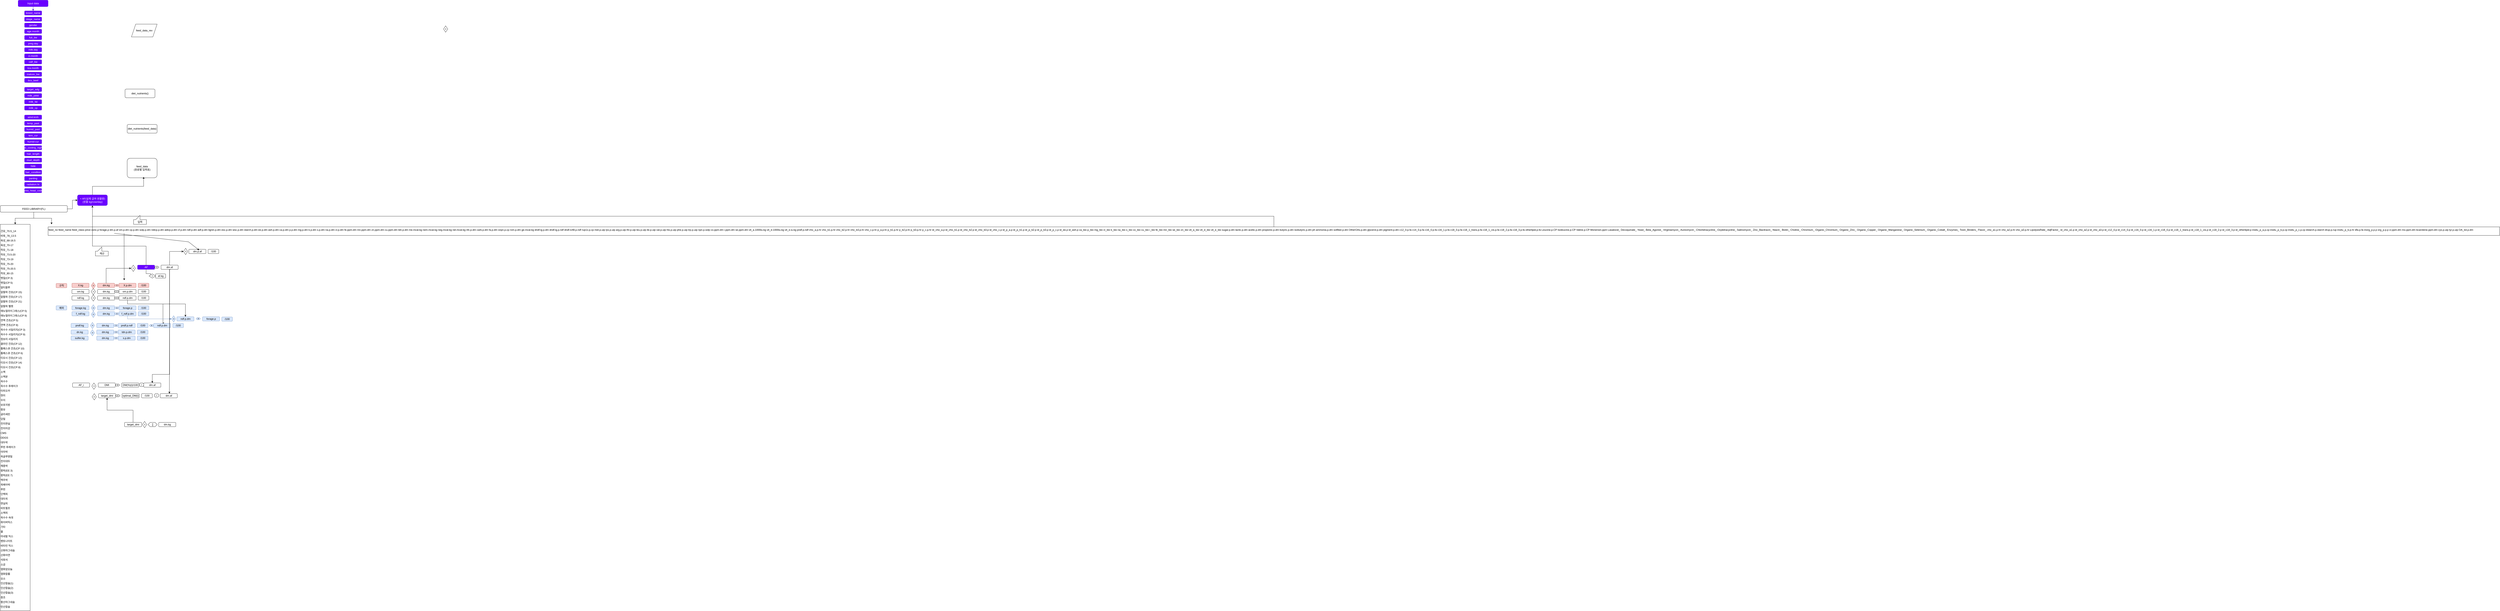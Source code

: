 <mxfile version="28.1.1">
  <diagram name="페이지-1" id="SmW_AwVAWU78kg_NEIRn">
    <mxGraphModel dx="3907" dy="1920" grid="1" gridSize="10" guides="1" tooltips="1" connect="1" arrows="1" fold="1" page="1" pageScale="1" pageWidth="827" pageHeight="1169" math="0" shadow="0">
      <root>
        <mxCell id="0" />
        <mxCell id="1" parent="0" />
        <mxCell id="NkLkqoC_KYj46b-fXLGR-1" value="af.kg" style="rounded=1;whiteSpace=wrap;html=1;" parent="1" vertex="1">
          <mxGeometry x="-1237.5" y="1120" width="47.5" height="20" as="geometry" />
        </mxCell>
        <mxCell id="2PLSoOHjRMfkNwMJFCkK-52" style="edgeStyle=orthogonalEdgeStyle;rounded=0;orthogonalLoop=1;jettySize=auto;html=1;exitX=0.5;exitY=0;exitDx=0;exitDy=0;entryX=0.5;entryY=1;entryDx=0;entryDy=0;" edge="1" parent="1" source="NkLkqoC_KYj46b-fXLGR-2" target="5HfsjVYCLDOKEPZBOpGv-141">
          <mxGeometry relative="1" as="geometry">
            <Array as="points">
              <mxPoint x="-1281" y="990" />
              <mxPoint x="-1532" y="990" />
            </Array>
          </mxGeometry>
        </mxCell>
        <mxCell id="2PLSoOHjRMfkNwMJFCkK-64" style="edgeStyle=orthogonalEdgeStyle;rounded=0;orthogonalLoop=1;jettySize=auto;html=1;exitX=0.5;exitY=1;exitDx=0;exitDy=0;entryX=1;entryY=1;entryDx=0;entryDy=0;" edge="1" parent="1" source="NkLkqoC_KYj46b-fXLGR-2" target="5HfsjVYCLDOKEPZBOpGv-115">
          <mxGeometry relative="1" as="geometry" />
        </mxCell>
        <mxCell id="NkLkqoC_KYj46b-fXLGR-2" value="AF" style="rounded=1;whiteSpace=wrap;html=1;fillColor=#6a00ff;fontColor=#ffffff;strokeColor=#3700CC;" parent="1" vertex="1">
          <mxGeometry x="-1321.5" y="1079" width="80" height="20" as="geometry" />
        </mxCell>
        <mxCell id="NkLkqoC_KYj46b-fXLGR-5" value="dm.p.af" style="rounded=1;whiteSpace=wrap;html=1;" parent="1" vertex="1">
          <mxGeometry x="-1081.5" y="1005" width="80" height="20" as="geometry" />
        </mxCell>
        <mxCell id="NkLkqoC_KYj46b-fXLGR-7" value="=" style="rhombus;whiteSpace=wrap;html=1;" parent="1" vertex="1">
          <mxGeometry x="-1351.5" y="1079" width="20" height="30" as="geometry" />
        </mxCell>
        <mxCell id="NkLkqoC_KYj46b-fXLGR-10" value="×" style="whiteSpace=wrap;html=1;shape=mxgraph.basic.octagon2;align=center;verticalAlign=middle;dx=15;" parent="1" vertex="1">
          <mxGeometry x="-1241.5" y="1084" width="20" height="10" as="geometry" />
        </mxCell>
        <mxCell id="NkLkqoC_KYj46b-fXLGR-11" value="/100" style="rounded=1;whiteSpace=wrap;html=1;" parent="1" vertex="1">
          <mxGeometry x="-991.5" y="1005" width="50" height="20" as="geometry" />
        </mxCell>
        <mxCell id="NkLkqoC_KYj46b-fXLGR-12" value="dm.kg" style="rounded=1;whiteSpace=wrap;html=1;fillColor=#dae8fc;strokeColor=#6c8ebf;" parent="1" vertex="1">
          <mxGeometry x="-1508.5" y="1269.5" width="80" height="20" as="geometry" />
        </mxCell>
        <mxCell id="NkLkqoC_KYj46b-fXLGR-13" value="forage.p" style="rounded=1;whiteSpace=wrap;html=1;fillColor=#dae8fc;strokeColor=#6c8ebf;" parent="1" vertex="1">
          <mxGeometry x="-1408.5" y="1269.5" width="80" height="20" as="geometry" />
        </mxCell>
        <mxCell id="NkLkqoC_KYj46b-fXLGR-14" value="×" style="whiteSpace=wrap;html=1;shape=mxgraph.basic.octagon2;align=center;verticalAlign=middle;dx=15;fillColor=#dae8fc;strokeColor=#6c8ebf;" parent="1" vertex="1">
          <mxGeometry x="-1428.5" y="1274.5" width="20" height="10" as="geometry" />
        </mxCell>
        <mxCell id="NkLkqoC_KYj46b-fXLGR-15" value="/100" style="rounded=1;whiteSpace=wrap;html=1;fillColor=#dae8fc;strokeColor=#6c8ebf;" parent="1" vertex="1">
          <mxGeometry x="-1318.5" y="1269.5" width="50" height="20" as="geometry" />
        </mxCell>
        <mxCell id="NkLkqoC_KYj46b-fXLGR-16" value="forage.kg" style="rounded=1;whiteSpace=wrap;html=1;fillColor=#dae8fc;strokeColor=#6c8ebf;" parent="1" vertex="1">
          <mxGeometry x="-1628.5" y="1269.5" width="80" height="20" as="geometry" />
        </mxCell>
        <mxCell id="NkLkqoC_KYj46b-fXLGR-17" value="=" style="rhombus;whiteSpace=wrap;html=1;fillColor=#dae8fc;strokeColor=#6c8ebf;" parent="1" vertex="1">
          <mxGeometry x="-1538.5" y="1264.5" width="20" height="30" as="geometry" />
        </mxCell>
        <mxCell id="NkLkqoC_KYj46b-fXLGR-18" value="dm.kg" style="rounded=1;whiteSpace=wrap;html=1;" parent="1" vertex="1">
          <mxGeometry x="-1508.5" y="1193" width="80" height="20" as="geometry" />
        </mxCell>
        <mxCell id="NkLkqoC_KYj46b-fXLGR-19" value="om.p.dm" style="rounded=1;whiteSpace=wrap;html=1;" parent="1" vertex="1">
          <mxGeometry x="-1408.5" y="1193" width="80" height="20" as="geometry" />
        </mxCell>
        <mxCell id="NkLkqoC_KYj46b-fXLGR-20" value="×" style="whiteSpace=wrap;html=1;shape=mxgraph.basic.octagon2;align=center;verticalAlign=middle;dx=15;" parent="1" vertex="1">
          <mxGeometry x="-1428.5" y="1198" width="20" height="10" as="geometry" />
        </mxCell>
        <mxCell id="NkLkqoC_KYj46b-fXLGR-21" value="/100" style="rounded=1;whiteSpace=wrap;html=1;" parent="1" vertex="1">
          <mxGeometry x="-1318.5" y="1193" width="50" height="20" as="geometry" />
        </mxCell>
        <mxCell id="NkLkqoC_KYj46b-fXLGR-22" value="om.kg" style="rounded=1;whiteSpace=wrap;html=1;" parent="1" vertex="1">
          <mxGeometry x="-1628.5" y="1193" width="80" height="20" as="geometry" />
        </mxCell>
        <mxCell id="NkLkqoC_KYj46b-fXLGR-23" value="=" style="rhombus;whiteSpace=wrap;html=1;" parent="1" vertex="1">
          <mxGeometry x="-1538.5" y="1188" width="20" height="30" as="geometry" />
        </mxCell>
        <mxCell id="NkLkqoC_KYj46b-fXLGR-30" value="dm.kg" style="rounded=1;whiteSpace=wrap;html=1;" parent="1" vertex="1">
          <mxGeometry x="-1508.5" y="1223" width="80" height="20" as="geometry" />
        </mxCell>
        <mxCell id="2PLSoOHjRMfkNwMJFCkK-38" style="edgeStyle=orthogonalEdgeStyle;rounded=0;orthogonalLoop=1;jettySize=auto;html=1;exitX=0.5;exitY=1;exitDx=0;exitDy=0;entryX=0.5;entryY=0;entryDx=0;entryDy=0;" edge="1" parent="1" source="NkLkqoC_KYj46b-fXLGR-31" target="NkLkqoC_KYj46b-fXLGR-111">
          <mxGeometry relative="1" as="geometry">
            <Array as="points">
              <mxPoint x="-1368.5" y="1261" />
              <mxPoint x="-1202.5" y="1261" />
            </Array>
          </mxGeometry>
        </mxCell>
        <mxCell id="2PLSoOHjRMfkNwMJFCkK-40" style="edgeStyle=orthogonalEdgeStyle;rounded=0;orthogonalLoop=1;jettySize=auto;html=1;exitX=0.5;exitY=1;exitDx=0;exitDy=0;entryX=0.5;entryY=0;entryDx=0;entryDy=0;" edge="1" parent="1" source="NkLkqoC_KYj46b-fXLGR-31" target="2PLSoOHjRMfkNwMJFCkK-22">
          <mxGeometry relative="1" as="geometry">
            <Array as="points">
              <mxPoint x="-1368.5" y="1261" />
              <mxPoint x="-1097.5" y="1261" />
            </Array>
          </mxGeometry>
        </mxCell>
        <mxCell id="NkLkqoC_KYj46b-fXLGR-31" value="ndf.p.dm" style="rounded=1;whiteSpace=wrap;html=1;" parent="1" vertex="1">
          <mxGeometry x="-1408.5" y="1223" width="80" height="20" as="geometry" />
        </mxCell>
        <mxCell id="NkLkqoC_KYj46b-fXLGR-32" value="×" style="whiteSpace=wrap;html=1;shape=mxgraph.basic.octagon2;align=center;verticalAlign=middle;dx=15;" parent="1" vertex="1">
          <mxGeometry x="-1428.5" y="1228" width="20" height="10" as="geometry" />
        </mxCell>
        <mxCell id="NkLkqoC_KYj46b-fXLGR-33" value="/100" style="rounded=1;whiteSpace=wrap;html=1;" parent="1" vertex="1">
          <mxGeometry x="-1318.5" y="1223" width="50" height="20" as="geometry" />
        </mxCell>
        <mxCell id="NkLkqoC_KYj46b-fXLGR-34" value="ndf.kg" style="rounded=1;whiteSpace=wrap;html=1;" parent="1" vertex="1">
          <mxGeometry x="-1628.5" y="1223" width="80" height="20" as="geometry" />
        </mxCell>
        <mxCell id="NkLkqoC_KYj46b-fXLGR-35" value="=" style="rhombus;whiteSpace=wrap;html=1;" parent="1" vertex="1">
          <mxGeometry x="-1538.5" y="1218" width="20" height="30" as="geometry" />
        </mxCell>
        <mxCell id="NkLkqoC_KYj46b-fXLGR-38" value="dm.kg" style="rounded=1;whiteSpace=wrap;html=1;fillColor=#dae8fc;strokeColor=#6c8ebf;" parent="1" vertex="1">
          <mxGeometry x="-1508.5" y="1297" width="80" height="20" as="geometry" />
        </mxCell>
        <mxCell id="2PLSoOHjRMfkNwMJFCkK-39" style="edgeStyle=orthogonalEdgeStyle;rounded=0;orthogonalLoop=1;jettySize=auto;html=1;exitX=0.5;exitY=1;exitDx=0;exitDy=0;entryX=0;entryY=0.5;entryDx=0;entryDy=0;fillColor=#dae8fc;strokeColor=#6c8ebf;" edge="1" parent="1" source="NkLkqoC_KYj46b-fXLGR-39" target="2PLSoOHjRMfkNwMJFCkK-30">
          <mxGeometry relative="1" as="geometry">
            <Array as="points">
              <mxPoint x="-1368.5" y="1331" />
            </Array>
          </mxGeometry>
        </mxCell>
        <mxCell id="NkLkqoC_KYj46b-fXLGR-39" value="f_ndf.p.dm" style="rounded=1;whiteSpace=wrap;html=1;fillColor=#dae8fc;strokeColor=#6c8ebf;" parent="1" vertex="1">
          <mxGeometry x="-1408.5" y="1297" width="80" height="20" as="geometry" />
        </mxCell>
        <mxCell id="NkLkqoC_KYj46b-fXLGR-40" value="×" style="whiteSpace=wrap;html=1;shape=mxgraph.basic.octagon2;align=center;verticalAlign=middle;dx=15;fillColor=#dae8fc;strokeColor=#6c8ebf;" parent="1" vertex="1">
          <mxGeometry x="-1428.5" y="1302" width="20" height="10" as="geometry" />
        </mxCell>
        <mxCell id="NkLkqoC_KYj46b-fXLGR-41" value="/100" style="rounded=1;whiteSpace=wrap;html=1;fillColor=#dae8fc;strokeColor=#6c8ebf;" parent="1" vertex="1">
          <mxGeometry x="-1318.5" y="1297" width="50" height="20" as="geometry" />
        </mxCell>
        <mxCell id="NkLkqoC_KYj46b-fXLGR-42" value="f_ndf.kg" style="rounded=1;whiteSpace=wrap;html=1;fillColor=#dae8fc;strokeColor=#6c8ebf;" parent="1" vertex="1">
          <mxGeometry x="-1628.5" y="1297" width="80" height="20" as="geometry" />
        </mxCell>
        <mxCell id="NkLkqoC_KYj46b-fXLGR-43" value="=" style="rhombus;whiteSpace=wrap;html=1;fillColor=#dae8fc;strokeColor=#6c8ebf;" parent="1" vertex="1">
          <mxGeometry x="-1538.5" y="1295" width="20" height="30" as="geometry" />
        </mxCell>
        <mxCell id="NkLkqoC_KYj46b-fXLGR-49" value="=" style="rhombus;whiteSpace=wrap;html=1;" parent="1" vertex="1">
          <mxGeometry x="110" y="-42" width="20" height="30" as="geometry" />
        </mxCell>
        <mxCell id="NkLkqoC_KYj46b-fXLGR-99" value="dm.kg" style="rounded=1;whiteSpace=wrap;html=1;fillColor=#dae8fc;strokeColor=#6c8ebf;" parent="1" vertex="1">
          <mxGeometry x="-1512.5" y="1352" width="80" height="20" as="geometry" />
        </mxCell>
        <mxCell id="NkLkqoC_KYj46b-fXLGR-100" value="pndf.p.ndf" style="rounded=1;whiteSpace=wrap;html=1;fillColor=#dae8fc;strokeColor=#6c8ebf;" parent="1" vertex="1">
          <mxGeometry x="-1412.5" y="1352" width="80" height="20" as="geometry" />
        </mxCell>
        <mxCell id="NkLkqoC_KYj46b-fXLGR-101" value="×" style="whiteSpace=wrap;html=1;shape=mxgraph.basic.octagon2;align=center;verticalAlign=middle;dx=15;fillColor=#dae8fc;strokeColor=#6c8ebf;" parent="1" vertex="1">
          <mxGeometry x="-1432.5" y="1357" width="20" height="10" as="geometry" />
        </mxCell>
        <mxCell id="NkLkqoC_KYj46b-fXLGR-102" value="/100" style="rounded=1;whiteSpace=wrap;html=1;fillColor=#dae8fc;strokeColor=#6c8ebf;" parent="1" vertex="1">
          <mxGeometry x="-1322.5" y="1352" width="50" height="20" as="geometry" />
        </mxCell>
        <mxCell id="NkLkqoC_KYj46b-fXLGR-103" value="pndf.kg" style="rounded=1;whiteSpace=wrap;html=1;fillColor=#dae8fc;strokeColor=#6c8ebf;" parent="1" vertex="1">
          <mxGeometry x="-1632.5" y="1352" width="80" height="20" as="geometry" />
        </mxCell>
        <mxCell id="NkLkqoC_KYj46b-fXLGR-104" value="=" style="rhombus;whiteSpace=wrap;html=1;fillColor=#dae8fc;strokeColor=#6c8ebf;" parent="1" vertex="1">
          <mxGeometry x="-1542.5" y="1347" width="20" height="30" as="geometry" />
        </mxCell>
        <mxCell id="NkLkqoC_KYj46b-fXLGR-105" value="dm.kg" style="rounded=1;whiteSpace=wrap;html=1;fillColor=#dae8fc;strokeColor=#6c8ebf;" parent="1" vertex="1">
          <mxGeometry x="-1512.5" y="1383" width="80" height="20" as="geometry" />
        </mxCell>
        <mxCell id="NkLkqoC_KYj46b-fXLGR-106" value="tdn.p.dm" style="rounded=1;whiteSpace=wrap;html=1;fillColor=#dae8fc;strokeColor=#6c8ebf;" parent="1" vertex="1">
          <mxGeometry x="-1412.5" y="1383" width="80" height="20" as="geometry" />
        </mxCell>
        <mxCell id="NkLkqoC_KYj46b-fXLGR-107" value="×" style="whiteSpace=wrap;html=1;shape=mxgraph.basic.octagon2;align=center;verticalAlign=middle;dx=2.5;fillColor=#dae8fc;strokeColor=#6c8ebf;" parent="1" vertex="1">
          <mxGeometry x="-1432.5" y="1388" width="20" height="10" as="geometry" />
        </mxCell>
        <mxCell id="NkLkqoC_KYj46b-fXLGR-108" value="/100" style="rounded=1;whiteSpace=wrap;html=1;fillColor=#dae8fc;strokeColor=#6c8ebf;" parent="1" vertex="1">
          <mxGeometry x="-1322.5" y="1383" width="50" height="20" as="geometry" />
        </mxCell>
        <mxCell id="NkLkqoC_KYj46b-fXLGR-109" value="dn.kg" style="rounded=1;whiteSpace=wrap;html=1;fillColor=#dae8fc;strokeColor=#6c8ebf;" parent="1" vertex="1">
          <mxGeometry x="-1632.5" y="1383" width="80" height="20" as="geometry" />
        </mxCell>
        <mxCell id="NkLkqoC_KYj46b-fXLGR-110" value="=" style="rhombus;whiteSpace=wrap;html=1;fillColor=#dae8fc;strokeColor=#6c8ebf;" parent="1" vertex="1">
          <mxGeometry x="-1542.5" y="1381" width="20" height="30" as="geometry" />
        </mxCell>
        <mxCell id="NkLkqoC_KYj46b-fXLGR-111" value="ndf.p.dm" style="rounded=1;whiteSpace=wrap;html=1;fillColor=#dae8fc;strokeColor=#6c8ebf;" parent="1" vertex="1">
          <mxGeometry x="-1246.5" y="1352" width="80" height="20" as="geometry" />
        </mxCell>
        <mxCell id="NkLkqoC_KYj46b-fXLGR-112" value="×" style="whiteSpace=wrap;html=1;shape=mxgraph.basic.octagon2;align=center;verticalAlign=middle;dx=15;fillColor=#dae8fc;strokeColor=#6c8ebf;" parent="1" vertex="1">
          <mxGeometry x="-1266.5" y="1357" width="20" height="10" as="geometry" />
        </mxCell>
        <mxCell id="NkLkqoC_KYj46b-fXLGR-113" value="/100" style="rounded=1;whiteSpace=wrap;html=1;fillColor=#dae8fc;strokeColor=#6c8ebf;" parent="1" vertex="1">
          <mxGeometry x="-1156.5" y="1352" width="50" height="20" as="geometry" />
        </mxCell>
        <mxCell id="NkLkqoC_KYj46b-fXLGR-116" value="breed_name" style="rounded=1;whiteSpace=wrap;html=1;fillColor=#6a00ff;fontColor=#ffffff;strokeColor=#3700CC;" parent="1" vertex="1">
          <mxGeometry x="-1850" y="-112" width="80" height="20" as="geometry" />
        </mxCell>
        <mxCell id="NkLkqoC_KYj46b-fXLGR-117" value="stage_name" style="rounded=1;whiteSpace=wrap;html=1;fillColor=#6a00ff;fontColor=#ffffff;strokeColor=#3700CC;" parent="1" vertex="1">
          <mxGeometry x="-1850" y="-83" width="80" height="20" as="geometry" />
        </mxCell>
        <mxCell id="NkLkqoC_KYj46b-fXLGR-118" value="gender" style="rounded=1;whiteSpace=wrap;html=1;fillColor=#6a00ff;fontColor=#ffffff;strokeColor=#3700CC;" parent="1" vertex="1">
          <mxGeometry x="-1850" y="-55" width="80" height="20" as="geometry" />
        </mxCell>
        <mxCell id="NkLkqoC_KYj46b-fXLGR-119" value="age.month" style="rounded=1;whiteSpace=wrap;html=1;fillColor=#6a00ff;fontColor=#ffffff;strokeColor=#3700CC;" parent="1" vertex="1">
          <mxGeometry x="-1850" y="-26" width="80" height="20" as="geometry" />
        </mxCell>
        <mxCell id="5HfsjVYCLDOKEPZBOpGv-1" value="full_bw" style="rounded=1;whiteSpace=wrap;html=1;fillColor=#6a00ff;fontColor=#ffffff;strokeColor=#3700CC;" parent="1" vertex="1">
          <mxGeometry x="-1850" y="3" width="80" height="20" as="geometry" />
        </mxCell>
        <mxCell id="5HfsjVYCLDOKEPZBOpGv-2" value="preg.day" style="rounded=1;whiteSpace=wrap;html=1;fillColor=#6a00ff;fontColor=#ffffff;strokeColor=#3700CC;" parent="1" vertex="1">
          <mxGeometry x="-1850" y="31" width="80" height="20" as="geometry" />
        </mxCell>
        <mxCell id="5HfsjVYCLDOKEPZBOpGv-3" value="milk.day" style="rounded=1;whiteSpace=wrap;html=1;fillColor=#6a00ff;fontColor=#ffffff;strokeColor=#3700CC;" parent="1" vertex="1">
          <mxGeometry x="-1850" y="60" width="80" height="20" as="geometry" />
        </mxCell>
        <mxCell id="5HfsjVYCLDOKEPZBOpGv-4" value="ci.month" style="rounded=1;whiteSpace=wrap;html=1;fillColor=#6a00ff;fontColor=#ffffff;strokeColor=#3700CC;" parent="1" vertex="1">
          <mxGeometry x="-1850" y="89" width="80" height="20" as="geometry" />
        </mxCell>
        <mxCell id="5HfsjVYCLDOKEPZBOpGv-5" value="calf_bw" style="rounded=1;whiteSpace=wrap;html=1;fillColor=#6a00ff;fontColor=#ffffff;strokeColor=#3700CC;" parent="1" vertex="1">
          <mxGeometry x="-1850" y="117" width="80" height="20" as="geometry" />
        </mxCell>
        <mxCell id="5HfsjVYCLDOKEPZBOpGv-6" value="tca.month" style="rounded=1;whiteSpace=wrap;html=1;fillColor=#6a00ff;fontColor=#ffffff;strokeColor=#3700CC;" parent="1" vertex="1">
          <mxGeometry x="-1850" y="146" width="80" height="20" as="geometry" />
        </mxCell>
        <mxCell id="5HfsjVYCLDOKEPZBOpGv-7" value="mature_bw" style="rounded=1;whiteSpace=wrap;html=1;fillColor=#6a00ff;fontColor=#ffffff;strokeColor=#3700CC;" parent="1" vertex="1">
          <mxGeometry x="-1850" y="175" width="80" height="20" as="geometry" />
        </mxCell>
        <mxCell id="5HfsjVYCLDOKEPZBOpGv-8" value="bcs_beef" style="rounded=1;whiteSpace=wrap;html=1;fillColor=#6a00ff;fontColor=#ffffff;strokeColor=#3700CC;" parent="1" vertex="1">
          <mxGeometry x="-1850" y="203.5" width="80" height="20" as="geometry" />
        </mxCell>
        <mxCell id="5HfsjVYCLDOKEPZBOpGv-9" value="target_adg" style="rounded=1;whiteSpace=wrap;html=1;fillColor=#6a00ff;fontColor=#ffffff;strokeColor=#3700CC;" parent="1" vertex="1">
          <mxGeometry x="-1850" y="246" width="80" height="20" as="geometry" />
        </mxCell>
        <mxCell id="5HfsjVYCLDOKEPZBOpGv-10" value="milk_yield" style="rounded=1;whiteSpace=wrap;html=1;fillColor=#6a00ff;fontColor=#ffffff;strokeColor=#3700CC;" parent="1" vertex="1">
          <mxGeometry x="-1850" y="275" width="80" height="20" as="geometry" />
        </mxCell>
        <mxCell id="5HfsjVYCLDOKEPZBOpGv-11" value="milk_fat" style="rounded=1;whiteSpace=wrap;html=1;fillColor=#6a00ff;fontColor=#ffffff;strokeColor=#3700CC;" parent="1" vertex="1">
          <mxGeometry x="-1850" y="304" width="80" height="20" as="geometry" />
        </mxCell>
        <mxCell id="5HfsjVYCLDOKEPZBOpGv-12" value="milk_cp" style="rounded=1;whiteSpace=wrap;html=1;fillColor=#6a00ff;fontColor=#ffffff;strokeColor=#3700CC;" parent="1" vertex="1">
          <mxGeometry x="-1850" y="333" width="80" height="20" as="geometry" />
        </mxCell>
        <mxCell id="5HfsjVYCLDOKEPZBOpGv-13" value="wind.kmh" style="rounded=1;whiteSpace=wrap;html=1;fillColor=#6a00ff;fontColor=#ffffff;strokeColor=#3700CC;" parent="1" vertex="1">
          <mxGeometry x="-1850" y="376" width="80" height="20" as="geometry" />
        </mxCell>
        <mxCell id="5HfsjVYCLDOKEPZBOpGv-14" value="temp_past" style="rounded=1;whiteSpace=wrap;html=1;fillColor=#6a00ff;fontColor=#ffffff;strokeColor=#3700CC;" parent="1" vertex="1">
          <mxGeometry x="-1850" y="405" width="80" height="20" as="geometry" />
        </mxCell>
        <mxCell id="5HfsjVYCLDOKEPZBOpGv-15" value="humid_past" style="rounded=1;whiteSpace=wrap;html=1;fillColor=#6a00ff;fontColor=#ffffff;strokeColor=#3700CC;" parent="1" vertex="1">
          <mxGeometry x="-1850" y="433" width="80" height="20" as="geometry" />
        </mxCell>
        <mxCell id="5HfsjVYCLDOKEPZBOpGv-16" value="tem_cur" style="rounded=1;whiteSpace=wrap;html=1;fillColor=#6a00ff;fontColor=#ffffff;strokeColor=#3700CC;" parent="1" vertex="1">
          <mxGeometry x="-1850" y="462" width="80" height="20" as="geometry" />
        </mxCell>
        <mxCell id="5HfsjVYCLDOKEPZBOpGv-17" value="humid-cur" style="rounded=1;whiteSpace=wrap;html=1;fillColor=#6a00ff;fontColor=#ffffff;strokeColor=#3700CC;" parent="1" vertex="1">
          <mxGeometry x="-1850" y="491" width="80" height="20" as="geometry" />
        </mxCell>
        <mxCell id="5HfsjVYCLDOKEPZBOpGv-18" value="no_cooling_night" style="rounded=1;whiteSpace=wrap;html=1;fillColor=#6a00ff;fontColor=#ffffff;strokeColor=#3700CC;" parent="1" vertex="1">
          <mxGeometry x="-1850" y="519" width="80" height="20" as="geometry" />
        </mxCell>
        <mxCell id="5HfsjVYCLDOKEPZBOpGv-19" value="hair_length" style="rounded=1;whiteSpace=wrap;html=1;fillColor=#6a00ff;fontColor=#ffffff;strokeColor=#3700CC;" parent="1" vertex="1">
          <mxGeometry x="-1850" y="548" width="80" height="20" as="geometry" />
        </mxCell>
        <mxCell id="5HfsjVYCLDOKEPZBOpGv-20" value="mud_depth" style="rounded=1;whiteSpace=wrap;html=1;fillColor=#6a00ff;fontColor=#ffffff;strokeColor=#3700CC;" parent="1" vertex="1">
          <mxGeometry x="-1850" y="577" width="80" height="20" as="geometry" />
        </mxCell>
        <mxCell id="5HfsjVYCLDOKEPZBOpGv-21" value="hide" style="rounded=1;whiteSpace=wrap;html=1;fillColor=#6a00ff;fontColor=#ffffff;strokeColor=#3700CC;" parent="1" vertex="1">
          <mxGeometry x="-1850" y="605" width="80" height="20" as="geometry" />
        </mxCell>
        <mxCell id="5HfsjVYCLDOKEPZBOpGv-22" value="hair_conditon" style="rounded=1;whiteSpace=wrap;html=1;fillColor=#6a00ff;fontColor=#ffffff;strokeColor=#3700CC;" parent="1" vertex="1">
          <mxGeometry x="-1850" y="634" width="80" height="20" as="geometry" />
        </mxCell>
        <mxCell id="5HfsjVYCLDOKEPZBOpGv-23" value="panting" style="rounded=1;whiteSpace=wrap;html=1;fillColor=#6a00ff;fontColor=#ffffff;strokeColor=#3700CC;" parent="1" vertex="1">
          <mxGeometry x="-1850" y="663" width="80" height="20" as="geometry" />
        </mxCell>
        <mxCell id="5HfsjVYCLDOKEPZBOpGv-24" value="radiation.hr" style="rounded=1;whiteSpace=wrap;html=1;fillColor=#6a00ff;fontColor=#ffffff;strokeColor=#3700CC;" parent="1" vertex="1">
          <mxGeometry x="-1850" y="691" width="80" height="20" as="geometry" />
        </mxCell>
        <mxCell id="5HfsjVYCLDOKEPZBOpGv-25" value="area_head_code" style="rounded=1;whiteSpace=wrap;html=1;fillColor=#6a00ff;fontColor=#ffffff;strokeColor=#3700CC;" parent="1" vertex="1">
          <mxGeometry x="-1850" y="720" width="80" height="20" as="geometry" />
        </mxCell>
        <mxCell id="5HfsjVYCLDOKEPZBOpGv-102" value="&lt;br&gt;&lt;table border=&quot;0&quot; cellpadding=&quot;0&quot; cellspacing=&quot;0&quot; width=&quot;184&quot; style=&quot;border-collapse:&amp;lt;br/&amp;gt; collapse;width:138pt&quot;&gt; &lt;colgroup&gt;&lt;col width=&quot;184&quot; style=&quot;mso-width-source:userset;mso-width-alt:5888;width:138pt&quot;&gt;&lt;/colgroup&gt; &lt;tbody&gt;&lt;tr height=&quot;22&quot; style=&quot;height:16.5pt&quot;&gt;  &lt;td height=&quot;22&quot; width=&quot;184&quot; style=&quot;height:16.5pt;width:138pt&quot;&gt;건유_70.5_14&lt;/td&gt; &lt;/tr&gt; &lt;tr height=&quot;22&quot; style=&quot;height:16.5pt&quot;&gt;  &lt;td height=&quot;22&quot; style=&quot;height:16.5pt&quot;&gt;비육_78_13.5&lt;/td&gt; &lt;/tr&gt; &lt;tr height=&quot;22&quot; style=&quot;height:16.5pt&quot;&gt;  &lt;td height=&quot;22&quot; style=&quot;height:16.5pt&quot;&gt;육성_68-16.5&lt;/td&gt; &lt;/tr&gt; &lt;tr height=&quot;22&quot; style=&quot;height:16.5pt&quot;&gt;  &lt;td height=&quot;22&quot; style=&quot;height:16.5pt&quot;&gt;육성_70-17&lt;/td&gt; &lt;/tr&gt; &lt;tr height=&quot;22&quot; style=&quot;height:16.5pt&quot;&gt;  &lt;td height=&quot;22&quot; style=&quot;height:16.5pt&quot;&gt;착유_71-18&lt;/td&gt; &lt;/tr&gt; &lt;tr height=&quot;22&quot; style=&quot;height:16.5pt&quot;&gt;  &lt;td height=&quot;22&quot; style=&quot;height:16.5pt&quot;&gt;착유_73.5-20&lt;/td&gt; &lt;/tr&gt; &lt;tr height=&quot;22&quot; style=&quot;height:16.5pt&quot;&gt;  &lt;td height=&quot;22&quot; style=&quot;height:16.5pt&quot;&gt;착유_73-19&lt;/td&gt; &lt;/tr&gt; &lt;tr height=&quot;22&quot; style=&quot;height:16.5pt&quot;&gt;  &lt;td height=&quot;22&quot; style=&quot;height:16.5pt&quot;&gt;착유_75-20&lt;/td&gt; &lt;/tr&gt; &lt;tr height=&quot;22&quot; style=&quot;height:16.5pt&quot;&gt;  &lt;td height=&quot;22&quot; style=&quot;height:16.5pt&quot;&gt;착유_75-20.5&lt;/td&gt; &lt;/tr&gt; &lt;tr height=&quot;22&quot; style=&quot;height:16.5pt&quot;&gt;  &lt;td height=&quot;22&quot; style=&quot;height:16.5pt&quot;&gt;착유_80-15&lt;/td&gt; &lt;/tr&gt; &lt;tr height=&quot;22&quot; style=&quot;height:16.5pt&quot;&gt;  &lt;td height=&quot;22&quot; style=&quot;height:16.5pt&quot;&gt;볏짚(CP 3)&lt;/td&gt; &lt;/tr&gt; &lt;tr height=&quot;22&quot; style=&quot;height:16.5pt&quot;&gt;  &lt;td height=&quot;22&quot; style=&quot;height:16.5pt&quot;&gt;볏짚(CP 5)&lt;/td&gt; &lt;/tr&gt; &lt;tr height=&quot;22&quot; style=&quot;height:16.5pt&quot;&gt;  &lt;td height=&quot;22&quot; style=&quot;height:16.5pt&quot;&gt;알티블루&lt;/td&gt; &lt;/tr&gt; &lt;tr height=&quot;22&quot; style=&quot;height:16.5pt&quot;&gt;  &lt;td height=&quot;22&quot; style=&quot;height:16.5pt&quot;&gt;알팔파 건초(CP 15)&lt;/td&gt; &lt;/tr&gt; &lt;tr height=&quot;22&quot; style=&quot;height:16.5pt&quot;&gt;  &lt;td height=&quot;22&quot; style=&quot;height:16.5pt&quot;&gt;알팔파 건초(CP 17)&lt;/td&gt; &lt;/tr&gt; &lt;tr height=&quot;22&quot; style=&quot;height:16.5pt&quot;&gt;  &lt;td height=&quot;22&quot; style=&quot;height:16.5pt&quot;&gt;알팔파 건초(CP 21)&lt;/td&gt; &lt;/tr&gt; &lt;tr height=&quot;22&quot; style=&quot;height:16.5pt&quot;&gt;  &lt;td height=&quot;22&quot; style=&quot;height:16.5pt&quot;&gt;알팔파 펠렛&lt;/td&gt; &lt;/tr&gt; &lt;tr height=&quot;22&quot; style=&quot;height:16.5pt&quot;&gt;  &lt;td height=&quot;22&quot; style=&quot;height:16.5pt&quot;&gt;애뉴얼라이그래스(CP 5)&lt;/td&gt; &lt;/tr&gt; &lt;tr height=&quot;22&quot; style=&quot;height:16.5pt&quot;&gt;  &lt;td height=&quot;22&quot; style=&quot;height:16.5pt&quot;&gt;애뉴얼라이그래스(CP 9)&lt;/td&gt; &lt;/tr&gt; &lt;tr height=&quot;22&quot; style=&quot;height:16.5pt&quot;&gt;  &lt;td height=&quot;22&quot; style=&quot;height:16.5pt&quot;&gt;연맥 건초(CP 5)&lt;/td&gt; &lt;/tr&gt; &lt;tr height=&quot;22&quot; style=&quot;height:16.5pt&quot;&gt;  &lt;td height=&quot;22&quot; style=&quot;height:16.5pt&quot;&gt;연맥 건초(CP 8)&lt;/td&gt; &lt;/tr&gt; &lt;tr height=&quot;22&quot; style=&quot;height:16.5pt&quot;&gt;  &lt;td height=&quot;22&quot; style=&quot;height:16.5pt&quot;&gt;옥수수 사일리지(CP 3)&lt;/td&gt; &lt;/tr&gt; &lt;tr height=&quot;22&quot; style=&quot;height:16.5pt&quot;&gt;  &lt;td height=&quot;22&quot; style=&quot;height:16.5pt&quot;&gt;옥수수 사일리지(CP 9)&lt;/td&gt; &lt;/tr&gt; &lt;tr height=&quot;22&quot; style=&quot;height:16.5pt&quot;&gt;  &lt;td height=&quot;22&quot; style=&quot;height:16.5pt&quot;&gt;청보리 사일리지&lt;/td&gt; &lt;/tr&gt; &lt;tr height=&quot;22&quot; style=&quot;height:16.5pt&quot;&gt;  &lt;td height=&quot;22&quot; style=&quot;height:16.5pt&quot;&gt;클라인 건초(CP 12)&lt;/td&gt; &lt;/tr&gt; &lt;tr height=&quot;22&quot; style=&quot;height:16.5pt&quot;&gt;  &lt;td height=&quot;22&quot; style=&quot;height:16.5pt&quot;&gt;톨페스큐 건초(CP 10)&lt;/td&gt; &lt;/tr&gt; &lt;tr height=&quot;22&quot; style=&quot;height:16.5pt&quot;&gt;  &lt;td height=&quot;22&quot; style=&quot;height:16.5pt&quot;&gt;톨페스큐 건초(CP 6)&lt;/td&gt; &lt;/tr&gt; &lt;tr height=&quot;22&quot; style=&quot;height:16.5pt&quot;&gt;  &lt;td height=&quot;22&quot; style=&quot;height:16.5pt&quot;&gt;티모시 건초(CP 12)&lt;/td&gt; &lt;/tr&gt; &lt;tr height=&quot;22&quot; style=&quot;height:16.5pt&quot;&gt;  &lt;td height=&quot;22&quot; style=&quot;height:16.5pt&quot;&gt;티모시 건초(CP 14)&lt;/td&gt; &lt;/tr&gt; &lt;tr height=&quot;22&quot; style=&quot;height:16.5pt&quot;&gt;  &lt;td height=&quot;22&quot; style=&quot;height:16.5pt&quot;&gt;티모시 건초(CP 8)&lt;/td&gt; &lt;/tr&gt; &lt;tr height=&quot;22&quot; style=&quot;height:16.5pt&quot;&gt;  &lt;td height=&quot;22&quot; style=&quot;height:16.5pt&quot;&gt;소맥&lt;/td&gt; &lt;/tr&gt; &lt;tr height=&quot;22&quot; style=&quot;height:16.5pt&quot;&gt;  &lt;td height=&quot;22&quot; style=&quot;height:16.5pt&quot;&gt;소맥분&lt;/td&gt; &lt;/tr&gt; &lt;tr height=&quot;22&quot; style=&quot;height:16.5pt&quot;&gt;  &lt;td height=&quot;22&quot; style=&quot;height:16.5pt&quot;&gt;옥수수&lt;/td&gt; &lt;/tr&gt; &lt;tr height=&quot;22&quot; style=&quot;height:16.5pt&quot;&gt;  &lt;td height=&quot;22&quot; style=&quot;height:16.5pt&quot;&gt;옥수수 후레이크&lt;/td&gt; &lt;/tr&gt; &lt;tr height=&quot;22&quot; style=&quot;height:16.5pt&quot;&gt;  &lt;td height=&quot;22&quot; style=&quot;height:16.5pt&quot;&gt;타피오카&lt;/td&gt; &lt;/tr&gt; &lt;tr height=&quot;22&quot; style=&quot;height:16.5pt&quot;&gt;  &lt;td height=&quot;22&quot; style=&quot;height:16.5pt&quot;&gt;현미&lt;/td&gt; &lt;/tr&gt; &lt;tr height=&quot;22&quot; style=&quot;height:16.5pt&quot;&gt;  &lt;td height=&quot;22&quot; style=&quot;height:16.5pt&quot;&gt;우지&lt;/td&gt; &lt;/tr&gt; &lt;tr height=&quot;22&quot; style=&quot;height:16.5pt&quot;&gt;  &lt;td height=&quot;22&quot; style=&quot;height:16.5pt&quot;&gt;보호지방&lt;/td&gt; &lt;/tr&gt; &lt;tr height=&quot;22&quot; style=&quot;height:16.5pt&quot;&gt;  &lt;td height=&quot;22&quot; style=&quot;height:16.5pt&quot;&gt;팜유&lt;/td&gt; &lt;/tr&gt; &lt;tr height=&quot;22&quot; style=&quot;height:16.5pt&quot;&gt;  &lt;td height=&quot;22&quot; style=&quot;height:16.5pt&quot;&gt;글리세린&lt;/td&gt; &lt;/tr&gt; &lt;tr height=&quot;22&quot; style=&quot;height:16.5pt&quot;&gt;  &lt;td height=&quot;22&quot; style=&quot;height:16.5pt&quot;&gt;당밀&lt;/td&gt; &lt;/tr&gt; &lt;tr height=&quot;22&quot; style=&quot;height:16.5pt&quot;&gt;  &lt;td height=&quot;22&quot; style=&quot;height:16.5pt&quot;&gt;전지면실&lt;/td&gt; &lt;/tr&gt; &lt;tr height=&quot;22&quot; style=&quot;height:16.5pt&quot;&gt;  &lt;td height=&quot;22&quot; style=&quot;height:16.5pt&quot;&gt;전지미강&lt;/td&gt; &lt;/tr&gt; &lt;tr height=&quot;22&quot; style=&quot;height:16.5pt&quot;&gt;  &lt;td height=&quot;22&quot; style=&quot;height:16.5pt&quot;&gt;CMS&lt;/td&gt; &lt;/tr&gt; &lt;tr height=&quot;22&quot; style=&quot;height:16.5pt&quot;&gt;  &lt;td height=&quot;22&quot; style=&quot;height:16.5pt&quot;&gt;DDGS&lt;/td&gt; &lt;/tr&gt; &lt;tr height=&quot;22&quot; style=&quot;height:16.5pt&quot;&gt;  &lt;td height=&quot;22&quot; style=&quot;height:16.5pt&quot;&gt;대두박&lt;/td&gt; &lt;/tr&gt; &lt;tr height=&quot;22&quot; style=&quot;height:16.5pt&quot;&gt;  &lt;td height=&quot;22&quot; style=&quot;height:16.5pt&quot;&gt;루핀 후레이크&lt;/td&gt; &lt;/tr&gt; &lt;tr height=&quot;22&quot; style=&quot;height:16.5pt&quot;&gt;  &lt;td height=&quot;22&quot; style=&quot;height:16.5pt&quot;&gt;야자박&lt;/td&gt; &lt;/tr&gt; &lt;tr height=&quot;22&quot; style=&quot;height:16.5pt&quot;&gt;  &lt;td height=&quot;22&quot; style=&quot;height:16.5pt&quot;&gt;옥글루텐밀&lt;/td&gt; &lt;/tr&gt; &lt;tr height=&quot;22&quot; style=&quot;height:16.5pt&quot;&gt;  &lt;td height=&quot;22&quot; style=&quot;height:16.5pt&quot;&gt;전지대두&lt;/td&gt; &lt;/tr&gt; &lt;tr height=&quot;22&quot; style=&quot;height:16.5pt&quot;&gt;  &lt;td height=&quot;22&quot; style=&quot;height:16.5pt&quot;&gt;채종박&lt;/td&gt; &lt;/tr&gt; &lt;tr height=&quot;22&quot; style=&quot;height:16.5pt&quot;&gt;  &lt;td height=&quot;22&quot; style=&quot;height:16.5pt&quot;&gt;팜박(EE 3)&lt;/td&gt; &lt;/tr&gt; &lt;tr height=&quot;22&quot; style=&quot;height:16.5pt&quot;&gt;  &lt;td height=&quot;22&quot; style=&quot;height:16.5pt&quot;&gt;팜박(EE 7)&lt;/td&gt; &lt;/tr&gt; &lt;tr height=&quot;22&quot; style=&quot;height:16.5pt&quot;&gt;  &lt;td height=&quot;22&quot; style=&quot;height:16.5pt&quot;&gt;맥주박&lt;/td&gt; &lt;/tr&gt; &lt;tr height=&quot;22&quot; style=&quot;height:16.5pt&quot;&gt;  &lt;td height=&quot;22&quot; style=&quot;height:16.5pt&quot;&gt;옥배아박&lt;/td&gt; &lt;/tr&gt; &lt;tr height=&quot;22&quot; style=&quot;height:16.5pt&quot;&gt;  &lt;td height=&quot;22&quot; style=&quot;height:16.5pt&quot;&gt;루핀&lt;/td&gt; &lt;/tr&gt; &lt;tr height=&quot;22&quot; style=&quot;height:16.5pt&quot;&gt;  &lt;td height=&quot;22&quot; style=&quot;height:16.5pt&quot;&gt;단백피&lt;/td&gt; &lt;/tr&gt; &lt;tr height=&quot;22&quot; style=&quot;height:16.5pt&quot;&gt;  &lt;td height=&quot;22&quot; style=&quot;height:16.5pt&quot;&gt;대두피&lt;/td&gt; &lt;/tr&gt; &lt;tr height=&quot;22&quot; style=&quot;height:16.5pt&quot;&gt;  &lt;td height=&quot;22&quot; style=&quot;height:16.5pt&quot;&gt;면실피&lt;/td&gt; &lt;/tr&gt; &lt;tr height=&quot;22&quot; style=&quot;height:16.5pt&quot;&gt;  &lt;td height=&quot;22&quot; style=&quot;height:16.5pt&quot;&gt;비트펄프&lt;/td&gt; &lt;/tr&gt; &lt;tr height=&quot;22&quot; style=&quot;height:16.5pt&quot;&gt;  &lt;td height=&quot;22&quot; style=&quot;height:16.5pt&quot;&gt;소맥피&lt;/td&gt; &lt;/tr&gt; &lt;tr height=&quot;22&quot; style=&quot;height:16.5pt&quot;&gt;  &lt;td height=&quot;22&quot; style=&quot;height:16.5pt&quot;&gt;옥수수 속대&lt;/td&gt; &lt;/tr&gt; &lt;tr height=&quot;22&quot; style=&quot;height:16.5pt&quot;&gt;  &lt;td height=&quot;22&quot; style=&quot;height:16.5pt&quot;&gt;화이버믹스&lt;/td&gt; &lt;/tr&gt; &lt;tr height=&quot;22&quot; style=&quot;height:16.5pt&quot;&gt;  &lt;td height=&quot;22&quot; style=&quot;height:16.5pt&quot;&gt;기타&lt;/td&gt; &lt;/tr&gt; &lt;tr height=&quot;22&quot; style=&quot;height:16.5pt&quot;&gt;  &lt;td height=&quot;22&quot; style=&quot;height:16.5pt&quot;&gt;물&lt;/td&gt; &lt;/tr&gt; &lt;tr height=&quot;22&quot; style=&quot;height:16.5pt&quot;&gt;  &lt;td height=&quot;22&quot; style=&quot;height:16.5pt&quot;&gt;미네랄 믹스&lt;/td&gt; &lt;/tr&gt; &lt;tr height=&quot;22&quot; style=&quot;height:16.5pt&quot;&gt;  &lt;td height=&quot;22&quot; style=&quot;height:16.5pt&quot;&gt;벤토나이트&lt;/td&gt; &lt;/tr&gt; &lt;tr height=&quot;22&quot; style=&quot;height:16.5pt&quot;&gt;  &lt;td height=&quot;22&quot; style=&quot;height:16.5pt&quot;&gt;비타민 믹스&lt;/td&gt; &lt;/tr&gt; &lt;tr height=&quot;22&quot; style=&quot;height:16.5pt&quot;&gt;  &lt;td height=&quot;22&quot; style=&quot;height:16.5pt&quot;&gt;산화마그네슘&lt;/td&gt; &lt;/tr&gt; &lt;tr height=&quot;22&quot; style=&quot;height:16.5pt&quot;&gt;  &lt;td height=&quot;22&quot; style=&quot;height:16.5pt&quot;&gt;산화아연&lt;/td&gt; &lt;/tr&gt; &lt;tr height=&quot;22&quot; style=&quot;height:16.5pt&quot;&gt;  &lt;td height=&quot;22&quot; style=&quot;height:16.5pt&quot;&gt;석회석&lt;/td&gt; &lt;/tr&gt; &lt;tr height=&quot;22&quot; style=&quot;height:16.5pt&quot;&gt;  &lt;td height=&quot;22&quot; style=&quot;height:16.5pt&quot;&gt;소금&lt;/td&gt; &lt;/tr&gt; &lt;tr height=&quot;22&quot; style=&quot;height:16.5pt&quot;&gt;  &lt;td height=&quot;22&quot; style=&quot;height:16.5pt&quot;&gt;염화암모늄&lt;/td&gt; &lt;/tr&gt; &lt;tr height=&quot;22&quot; style=&quot;height:16.5pt&quot;&gt;  &lt;td height=&quot;22&quot; style=&quot;height:16.5pt&quot;&gt;염화칼륨&lt;/td&gt; &lt;/tr&gt; &lt;tr height=&quot;22&quot; style=&quot;height:16.5pt&quot;&gt;  &lt;td height=&quot;22&quot; style=&quot;height:16.5pt&quot;&gt;요소&lt;/td&gt; &lt;/tr&gt; &lt;tr height=&quot;22&quot; style=&quot;height:16.5pt&quot;&gt;  &lt;td height=&quot;22&quot; style=&quot;height:16.5pt&quot;&gt;인산칼슘(1)&lt;/td&gt; &lt;/tr&gt; &lt;tr height=&quot;22&quot; style=&quot;height:16.5pt&quot;&gt;  &lt;td height=&quot;22&quot; style=&quot;height:16.5pt&quot;&gt;인산칼슘(2)&lt;/td&gt; &lt;/tr&gt; &lt;tr height=&quot;22&quot; style=&quot;height:16.5pt&quot;&gt;  &lt;td height=&quot;22&quot; style=&quot;height:16.5pt&quot;&gt;인산칼슘(3)&lt;/td&gt; &lt;/tr&gt; &lt;tr height=&quot;22&quot; style=&quot;height:16.5pt&quot;&gt;  &lt;td height=&quot;22&quot; style=&quot;height:16.5pt&quot;&gt;중조&lt;/td&gt; &lt;/tr&gt; &lt;tr height=&quot;22&quot; style=&quot;height:16.5pt&quot;&gt;  &lt;td height=&quot;22&quot; style=&quot;height:16.5pt&quot;&gt;황산마그네슘&lt;/td&gt; &lt;/tr&gt; &lt;tr height=&quot;22&quot; style=&quot;height:16.5pt&quot;&gt;  &lt;td height=&quot;22&quot; style=&quot;height:16.5pt&quot;&gt;탄산칼슘&lt;/td&gt; &lt;/tr&gt;&lt;/tbody&gt;&lt;/table&gt;" style="text;whiteSpace=wrap;html=1;strokeColor=#111111;" parent="1" vertex="1">
          <mxGeometry x="-1964" y="888" width="140" height="1810" as="geometry" />
        </mxCell>
        <mxCell id="5HfsjVYCLDOKEPZBOpGv-104" style="edgeStyle=orthogonalEdgeStyle;rounded=0;orthogonalLoop=1;jettySize=auto;html=1;exitX=0.5;exitY=1;exitDx=0;exitDy=0;entryX=0.5;entryY=0;entryDx=0;entryDy=0;" parent="1" source="5HfsjVYCLDOKEPZBOpGv-103" target="5HfsjVYCLDOKEPZBOpGv-102" edge="1">
          <mxGeometry relative="1" as="geometry" />
        </mxCell>
        <mxCell id="5HfsjVYCLDOKEPZBOpGv-183" style="edgeStyle=orthogonalEdgeStyle;rounded=0;orthogonalLoop=1;jettySize=auto;html=1;exitX=0.5;exitY=1;exitDx=0;exitDy=0;entryX=0.5;entryY=0;entryDx=0;entryDy=0;" parent="1" source="5HfsjVYCLDOKEPZBOpGv-103" edge="1">
          <mxGeometry relative="1" as="geometry">
            <mxPoint x="-1724" y="888" as="targetPoint" />
          </mxGeometry>
        </mxCell>
        <mxCell id="2PLSoOHjRMfkNwMJFCkK-3" style="edgeStyle=orthogonalEdgeStyle;rounded=0;orthogonalLoop=1;jettySize=auto;html=1;exitX=1;exitY=0.5;exitDx=0;exitDy=0;entryX=0;entryY=0.5;entryDx=0;entryDy=0;" edge="1" parent="1" source="5HfsjVYCLDOKEPZBOpGv-103" target="5HfsjVYCLDOKEPZBOpGv-141">
          <mxGeometry relative="1" as="geometry" />
        </mxCell>
        <mxCell id="5HfsjVYCLDOKEPZBOpGv-103" value="FEED LIBRARY(FL)" style="rounded=1;whiteSpace=wrap;html=1;" parent="1" vertex="1">
          <mxGeometry x="-1964" y="800" width="314" height="31" as="geometry" />
        </mxCell>
        <mxCell id="5HfsjVYCLDOKEPZBOpGv-109" style="edgeStyle=orthogonalEdgeStyle;rounded=0;orthogonalLoop=1;jettySize=auto;html=1;exitX=0.5;exitY=1;exitDx=0;exitDy=0;entryX=0.5;entryY=0;entryDx=0;entryDy=0;fillColor=#6a00ff;strokeColor=#3700CC;" parent="1" source="5HfsjVYCLDOKEPZBOpGv-108" target="NkLkqoC_KYj46b-fXLGR-116" edge="1">
          <mxGeometry relative="1" as="geometry" />
        </mxCell>
        <mxCell id="5HfsjVYCLDOKEPZBOpGv-108" value="Input data" style="rounded=1;whiteSpace=wrap;html=1;fillColor=#6a00ff;fontColor=#ffffff;strokeColor=#3700CC;" parent="1" vertex="1">
          <mxGeometry x="-1880" y="-162" width="140" height="30" as="geometry" />
        </mxCell>
        <mxCell id="5HfsjVYCLDOKEPZBOpGv-111" value="feed_data_rev" style="shape=parallelogram;perimeter=parallelogramPerimeter;whiteSpace=wrap;html=1;fixedSize=1;" parent="1" vertex="1">
          <mxGeometry x="-1350" y="-50" width="120" height="60" as="geometry" />
        </mxCell>
        <mxCell id="5HfsjVYCLDOKEPZBOpGv-129" style="edgeStyle=orthogonalEdgeStyle;rounded=0;orthogonalLoop=1;jettySize=auto;html=1;exitX=0.5;exitY=1;exitDx=0;exitDy=0;entryX=0.5;entryY=0;entryDx=0;entryDy=0;" parent="1" source="5HfsjVYCLDOKEPZBOpGv-112" target="5HfsjVYCLDOKEPZBOpGv-127" edge="1">
          <mxGeometry relative="1" as="geometry">
            <Array as="points">
              <mxPoint x="-1171" y="1591" />
              <mxPoint x="-1252" y="1591" />
            </Array>
          </mxGeometry>
        </mxCell>
        <mxCell id="2PLSoOHjRMfkNwMJFCkK-58" style="edgeStyle=orthogonalEdgeStyle;rounded=0;orthogonalLoop=1;jettySize=auto;html=1;exitX=0.5;exitY=0;exitDx=0;exitDy=0;entryX=0;entryY=0.5;entryDx=0;entryDy=0;" edge="1" parent="1" source="5HfsjVYCLDOKEPZBOpGv-112" target="5HfsjVYCLDOKEPZBOpGv-113">
          <mxGeometry relative="1" as="geometry" />
        </mxCell>
        <mxCell id="2PLSoOHjRMfkNwMJFCkK-65" style="edgeStyle=orthogonalEdgeStyle;rounded=0;orthogonalLoop=1;jettySize=auto;html=1;exitX=0.5;exitY=1;exitDx=0;exitDy=0;" edge="1" parent="1">
          <mxGeometry relative="1" as="geometry">
            <mxPoint x="-1168.5" y="1099" as="sourcePoint" />
            <mxPoint x="-1172.5" y="1681" as="targetPoint" />
            <Array as="points">
              <mxPoint x="-1168" y="1100" />
              <mxPoint x="-1172" y="1100" />
              <mxPoint x="-1172" y="1391" />
            </Array>
          </mxGeometry>
        </mxCell>
        <mxCell id="5HfsjVYCLDOKEPZBOpGv-112" value="dm.af" style="rounded=1;whiteSpace=wrap;html=1;" parent="1" vertex="1">
          <mxGeometry x="-1211.5" y="1079" width="80" height="20" as="geometry" />
        </mxCell>
        <mxCell id="5HfsjVYCLDOKEPZBOpGv-113" value="=" style="rhombus;whiteSpace=wrap;html=1;" parent="1" vertex="1">
          <mxGeometry x="-1106.5" y="1000" width="20" height="30" as="geometry" />
        </mxCell>
        <mxCell id="5HfsjVYCLDOKEPZBOpGv-115" value="=" style="rhombus;whiteSpace=wrap;html=1;direction=south;" parent="1" vertex="1">
          <mxGeometry x="-1267.5" y="1120" width="30" height="20" as="geometry" />
        </mxCell>
        <mxCell id="5HfsjVYCLDOKEPZBOpGv-138" style="edgeStyle=orthogonalEdgeStyle;rounded=0;orthogonalLoop=1;jettySize=auto;html=1;exitX=0.5;exitY=0;exitDx=0;exitDy=0;" parent="1" source="5HfsjVYCLDOKEPZBOpGv-117" target="5HfsjVYCLDOKEPZBOpGv-130" edge="1">
          <mxGeometry relative="1" as="geometry" />
        </mxCell>
        <mxCell id="5HfsjVYCLDOKEPZBOpGv-117" value="target_dmi" style="rounded=1;whiteSpace=wrap;html=1;" parent="1" vertex="1">
          <mxGeometry x="-1382.5" y="1816" width="80" height="20" as="geometry" />
        </mxCell>
        <mxCell id="5HfsjVYCLDOKEPZBOpGv-118" value="=" style="rhombus;whiteSpace=wrap;html=1;" parent="1" vertex="1">
          <mxGeometry x="-1298.5" y="1811" width="20" height="30" as="geometry" />
        </mxCell>
        <mxCell id="5HfsjVYCLDOKEPZBOpGv-119" value="∑" style="whiteSpace=wrap;html=1;shape=mxgraph.basic.octagon2;align=center;verticalAlign=middle;dx=15;" parent="1" vertex="1">
          <mxGeometry x="-1272.5" y="1816" width="43" height="20" as="geometry" />
        </mxCell>
        <mxCell id="5HfsjVYCLDOKEPZBOpGv-121" value="dm.kg" style="rounded=1;whiteSpace=wrap;html=1;" parent="1" vertex="1">
          <mxGeometry x="-1222.5" y="1816" width="80" height="20" as="geometry" />
        </mxCell>
        <mxCell id="5HfsjVYCLDOKEPZBOpGv-122" value="DMI" style="rounded=1;whiteSpace=wrap;html=1;" parent="1" vertex="1">
          <mxGeometry x="-1505.5" y="1631" width="80" height="20" as="geometry" />
        </mxCell>
        <mxCell id="5HfsjVYCLDOKEPZBOpGv-123" value="AF_i" style="rounded=1;whiteSpace=wrap;html=1;" parent="1" vertex="1">
          <mxGeometry x="-1625.5" y="1631" width="80" height="20" as="geometry" />
        </mxCell>
        <mxCell id="5HfsjVYCLDOKEPZBOpGv-124" value="=" style="rhombus;whiteSpace=wrap;html=1;" parent="1" vertex="1">
          <mxGeometry x="-1535.5" y="1631" width="20" height="30" as="geometry" />
        </mxCell>
        <mxCell id="5HfsjVYCLDOKEPZBOpGv-125" value="×" style="whiteSpace=wrap;html=1;shape=mxgraph.basic.octagon2;align=center;verticalAlign=middle;dx=15;" parent="1" vertex="1">
          <mxGeometry x="-1425.5" y="1636" width="20" height="10" as="geometry" />
        </mxCell>
        <mxCell id="5HfsjVYCLDOKEPZBOpGv-126" value="DM(%)(i)/100" style="rounded=1;whiteSpace=wrap;html=1;" parent="1" vertex="1">
          <mxGeometry x="-1395.5" y="1631" width="80" height="20" as="geometry" />
        </mxCell>
        <mxCell id="5HfsjVYCLDOKEPZBOpGv-127" value="dm.af" style="rounded=1;whiteSpace=wrap;html=1;" parent="1" vertex="1">
          <mxGeometry x="-1292.5" y="1631" width="80" height="20" as="geometry" />
        </mxCell>
        <mxCell id="5HfsjVYCLDOKEPZBOpGv-128" value="/" style="whiteSpace=wrap;html=1;shape=mxgraph.basic.octagon2;align=center;verticalAlign=middle;dx=2.5;" parent="1" vertex="1">
          <mxGeometry x="-1312.5" y="1631" width="20" height="17" as="geometry" />
        </mxCell>
        <mxCell id="5HfsjVYCLDOKEPZBOpGv-130" value="target_dmi" style="rounded=1;whiteSpace=wrap;html=1;" parent="1" vertex="1">
          <mxGeometry x="-1504" y="1681" width="80" height="20" as="geometry" />
        </mxCell>
        <mxCell id="5HfsjVYCLDOKEPZBOpGv-131" value="=" style="rhombus;whiteSpace=wrap;html=1;" parent="1" vertex="1">
          <mxGeometry x="-1534" y="1681" width="20" height="30" as="geometry" />
        </mxCell>
        <mxCell id="5HfsjVYCLDOKEPZBOpGv-132" value="×" style="whiteSpace=wrap;html=1;shape=mxgraph.basic.octagon2;align=center;verticalAlign=middle;dx=15;" parent="1" vertex="1">
          <mxGeometry x="-1424" y="1686" width="20" height="10" as="geometry" />
        </mxCell>
        <mxCell id="5HfsjVYCLDOKEPZBOpGv-133" value="optimal_DM(i)" style="rounded=1;whiteSpace=wrap;html=1;" parent="1" vertex="1">
          <mxGeometry x="-1394" y="1681" width="80" height="20" as="geometry" />
        </mxCell>
        <mxCell id="5HfsjVYCLDOKEPZBOpGv-134" value="dm.af" style="rounded=1;whiteSpace=wrap;html=1;" parent="1" vertex="1">
          <mxGeometry x="-1215.5" y="1681" width="80" height="20" as="geometry" />
        </mxCell>
        <mxCell id="5HfsjVYCLDOKEPZBOpGv-135" value="/" style="whiteSpace=wrap;html=1;shape=mxgraph.basic.octagon2;align=center;verticalAlign=middle;dx=2.5;" parent="1" vertex="1">
          <mxGeometry x="-1242.5" y="1681" width="20" height="17" as="geometry" />
        </mxCell>
        <mxCell id="5HfsjVYCLDOKEPZBOpGv-136" value="/100" style="rounded=1;whiteSpace=wrap;html=1;" parent="1" vertex="1">
          <mxGeometry x="-1302.5" y="1681" width="50" height="20" as="geometry" />
        </mxCell>
        <mxCell id="5HfsjVYCLDOKEPZBOpGv-141" value="+ AF(실제 급여 원물량)&lt;div&gt;(원물 kg/cow/day)&lt;/div&gt;" style="rounded=1;whiteSpace=wrap;html=1;fillColor=#6a00ff;fontColor=#ffffff;strokeColor=#3700CC;" parent="1" vertex="1">
          <mxGeometry x="-1602.5" y="750" width="140" height="50" as="geometry" />
        </mxCell>
        <mxCell id="5HfsjVYCLDOKEPZBOpGv-178" value="feed_data&lt;div&gt;(원료별 입력표)&lt;/div&gt;" style="rounded=1;whiteSpace=wrap;html=1;" parent="1" vertex="1">
          <mxGeometry x="-1370" y="578.5" width="140" height="91.5" as="geometry" />
        </mxCell>
        <mxCell id="2PLSoOHjRMfkNwMJFCkK-7" style="edgeStyle=orthogonalEdgeStyle;rounded=0;orthogonalLoop=1;jettySize=auto;html=1;exitX=0.5;exitY=0;exitDx=0;exitDy=0;entryX=0.55;entryY=0.956;entryDx=0;entryDy=0;entryPerimeter=0;" edge="1" parent="1" source="5HfsjVYCLDOKEPZBOpGv-141" target="5HfsjVYCLDOKEPZBOpGv-178">
          <mxGeometry relative="1" as="geometry" />
        </mxCell>
        <mxCell id="2PLSoOHjRMfkNwMJFCkK-15" value="diet_nutrients(feed_data)" style="rounded=1;whiteSpace=wrap;html=1;" vertex="1" parent="1">
          <mxGeometry x="-1370" y="420" width="140" height="40.75" as="geometry" />
        </mxCell>
        <mxCell id="2PLSoOHjRMfkNwMJFCkK-59" style="edgeStyle=orthogonalEdgeStyle;rounded=0;orthogonalLoop=1;jettySize=auto;html=1;exitX=0.5;exitY=0;exitDx=0;exitDy=0;entryX=0;entryY=0.5;entryDx=0;entryDy=0;" edge="1" parent="1" source="2PLSoOHjRMfkNwMJFCkK-16" target="NkLkqoC_KYj46b-fXLGR-7">
          <mxGeometry relative="1" as="geometry" />
        </mxCell>
        <mxCell id="2PLSoOHjRMfkNwMJFCkK-16" value="dm.kg" style="rounded=1;whiteSpace=wrap;html=1;fillColor=#f8cecc;strokeColor=#b85450;" vertex="1" parent="1">
          <mxGeometry x="-1508.5" y="1164" width="80" height="20" as="geometry" />
        </mxCell>
        <mxCell id="2PLSoOHjRMfkNwMJFCkK-17" value="X.p.dm" style="rounded=1;whiteSpace=wrap;html=1;fillColor=#f8cecc;strokeColor=#b85450;" vertex="1" parent="1">
          <mxGeometry x="-1408.5" y="1164" width="80" height="20" as="geometry" />
        </mxCell>
        <mxCell id="2PLSoOHjRMfkNwMJFCkK-18" value="×" style="whiteSpace=wrap;html=1;shape=mxgraph.basic.octagon2;align=center;verticalAlign=middle;dx=2.5;fillColor=#f8cecc;strokeColor=#b85450;" vertex="1" parent="1">
          <mxGeometry x="-1428.5" y="1169" width="20" height="10" as="geometry" />
        </mxCell>
        <mxCell id="2PLSoOHjRMfkNwMJFCkK-19" value="/100" style="rounded=1;whiteSpace=wrap;html=1;fillColor=#f8cecc;strokeColor=#b85450;" vertex="1" parent="1">
          <mxGeometry x="-1318.5" y="1164" width="50" height="20" as="geometry" />
        </mxCell>
        <mxCell id="2PLSoOHjRMfkNwMJFCkK-20" value="X.kg" style="rounded=1;whiteSpace=wrap;html=1;fillColor=#f8cecc;strokeColor=#b85450;" vertex="1" parent="1">
          <mxGeometry x="-1628.5" y="1164" width="80" height="20" as="geometry" />
        </mxCell>
        <mxCell id="2PLSoOHjRMfkNwMJFCkK-21" value="=" style="rhombus;whiteSpace=wrap;html=1;fillColor=#f8cecc;strokeColor=#b85450;" vertex="1" parent="1">
          <mxGeometry x="-1538.5" y="1160" width="20" height="30" as="geometry" />
        </mxCell>
        <mxCell id="2PLSoOHjRMfkNwMJFCkK-22" value="ndf.p.dm" style="rounded=1;whiteSpace=wrap;html=1;fillColor=#dae8fc;strokeColor=#6c8ebf;" vertex="1" parent="1">
          <mxGeometry x="-1137.5" y="1321" width="80" height="20" as="geometry" />
        </mxCell>
        <mxCell id="2PLSoOHjRMfkNwMJFCkK-25" value="×" style="whiteSpace=wrap;html=1;shape=mxgraph.basic.octagon2;align=center;verticalAlign=middle;dx=15;fillColor=#dae8fc;strokeColor=#6c8ebf;" vertex="1" parent="1">
          <mxGeometry x="-1047.5" y="1325" width="20" height="10" as="geometry" />
        </mxCell>
        <mxCell id="2PLSoOHjRMfkNwMJFCkK-27" value="forage.p" style="rounded=1;whiteSpace=wrap;html=1;fillColor=#dae8fc;strokeColor=#6c8ebf;" vertex="1" parent="1">
          <mxGeometry x="-1017.5" y="1321" width="80" height="20" as="geometry" />
        </mxCell>
        <mxCell id="2PLSoOHjRMfkNwMJFCkK-29" value="/100" style="rounded=1;whiteSpace=wrap;html=1;fillColor=#dae8fc;strokeColor=#6c8ebf;" vertex="1" parent="1">
          <mxGeometry x="-927.5" y="1322" width="50" height="20" as="geometry" />
        </mxCell>
        <mxCell id="2PLSoOHjRMfkNwMJFCkK-30" value="=" style="rhombus;whiteSpace=wrap;html=1;fillColor=#dae8fc;strokeColor=#6c8ebf;" vertex="1" parent="1">
          <mxGeometry x="-1162.5" y="1316" width="20" height="30" as="geometry" />
        </mxCell>
        <mxCell id="2PLSoOHjRMfkNwMJFCkK-32" value="diet_nutrients()" style="rounded=1;whiteSpace=wrap;html=1;" vertex="1" parent="1">
          <mxGeometry x="-1380" y="254.25" width="140" height="40.75" as="geometry" />
        </mxCell>
        <mxCell id="2PLSoOHjRMfkNwMJFCkK-36" style="edgeStyle=orthogonalEdgeStyle;rounded=0;orthogonalLoop=1;jettySize=auto;html=1;entryX=0.5;entryY=1;entryDx=0;entryDy=0;" edge="1" parent="1" source="2PLSoOHjRMfkNwMJFCkK-35" target="5HfsjVYCLDOKEPZBOpGv-141">
          <mxGeometry relative="1" as="geometry" />
        </mxCell>
        <UserObject label="feed_no&#x9;feed_name&#x9;feed_class&#x9;price&#x9;conc.p&#x9;forage.p&#x9;dm.p.af&#x9;om.p.dm&#x9;cp.p.dm&#x9;solp.p.dm&#x9;ndicp.p.dm&#x9;adicp.p.dm&#x9;cf.p.dm&#x9;ndf.p.dm&#x9;adf.p.dm&#x9;lignin.p.dm&#x9;esc.p.dm&#x9;wsc.p.dm&#x9;starch.p.dm&#x9;ee.p.dm&#x9;ash.p.dm&#x9;ca.p.dm&#x9;p.p.dm&#x9;mg.p.dm&#x9;k.p.dm&#x9;s.p.dm&#x9;na.p.dm&#x9;cl.p.dm&#x9;fe.ppm.dm&#x9;mn.ppm.dm&#x9;zn.ppm.dm&#x9;cu.ppm.dm&#x9;tdn.p.dm&#x9;me.mcal.kg&#x9;nem.mcal.kg&#x9;neg.mcal.kg&#x9;nel.mcal.kg&#x9;nfc.p.dm&#x9;carb.p.dm&#x9;fa.p.dm&#x9;snpn.p.cp&#x9;rom.p.dm&#x9;ge.mcal.kg&#x9;dndf.lg.p.dm&#x9;dndf.lg.p.ndf&#x9;dndf.iv48.p.ndf&#x9;rup1x.p.cp&#x9;met.p.uip&#x9;lys.p.uip&#x9;arg.p.uip&#x9;thr.p.uip&#x9;leu.p.uip&#x9;ile.p.uip&#x9;val.p.uip&#x9;his.p.uip&#x9;phe.p.uip&#x9;trp.p.uip&#x9;npn.p.solp&#x9;co.ppm.dm&#x9;i.ppm.dm&#x9;se.ppm.dm&#x9;vit_a.1000iu.kg&#x9;vit_d.1000iu.kg&#x9;vit_e.iu.kg&#x9;pndf.p.ndf&#x9;cho_a.p.hr&#x9;cho_b1.p.hr&#x9;cho_b2.p.hr&#x9;cho_b3.p.hr&#x9;cho_c.p.hr&#x9;p_a.p.hr&#x9;p_b1.p.hr&#x9;p_b2.p.hr&#x9;p_b3.p.hr&#x9;p_c.p.hr&#x9;id_cho_a.p&#x9;id_cho_b1.p&#x9;id_cho_b2.p&#x9;id_cho_b3.p&#x9;id_cho_c.p&#x9;id_p_a.p&#x9;id_p_b1.p&#x9;id_p_b2.p&#x9;id_p_b3.p&#x9;id_p_c.p&#x9;id_ee.p&#x9;id_ash.p&#x9;ca_bio&#x9;p_bio&#x9;mg_bio&#x9;cl_bio&#x9;k_bio&#x9;na_bio&#x9;s_bio&#x9;co_bio&#x9;cu_bio&#x9;i_bio&#x9;fe_bio&#x9;mn_bio&#x9;se_bio&#x9;zn_bio&#x9;vit_a_bio&#x9;vit_d_bio&#x9;vit_e_bio&#x9;sugar.p.dm&#x9;lactic.p.dm&#x9;acetic.p.dm&#x9;propionic.p.dm&#x9;butyric.p.dm&#x9;isobutyric.p.dm&#x9;ph&#x9;ammonia.p.dm&#x9;solfiber.p.dm&#x9;OtherOAs.p.dm&#x9;glycerol.p.dm&#x9;pigment.p.dm&#x9;c12_0.p.fa&#x9;c14_0.p.fa&#x9;c16_0.p.fa&#x9;c16_1.p.fa&#x9;c18_0.p.fa&#x9;c18_1_trans.p.fa&#x9;c18_1_cis.p.fa&#x9;c18_2.p.fa&#x9;c18_3.p.fa&#x9;otherlipid.p.fa&#x9;Leucine.p.CP&#x9;Isoleucine.p.CP&#x9;Valine.p.CP&#x9;Monensin.ppm&#x9;Lasalocid_&#x9;Decoquinate_&#x9;Yeast_&#x9;Beta_Agonist_&#x9;Virginiamycin_&#x9;Aureomycin_&#x9;Chlortetracycline_&#x9;Oxytetracycline_&#x9;Salinomycin_&#x9;Zinc_Bacitracin_&#x9;Niacin_&#x9;Biotin_&#x9;Choline_&#x9;Chromium_&#x9;Organic_Chromium_&#x9;Organic_Zinc_&#x9;Organic_Copper_&#x9;Organic_Manganese_&#x9;Organic_Selenium_&#x9;Organic_Cobalt_&#x9;Enzymes_&#x9;Toxin_Binders_&#x9;Flavor_&#x9;cho_a1.p.hr&#x9;cho_a2.p.hr&#x9;cho_a3.p.hr&#x9;LipolysisRate_&#x9;AdjFactor_&#x9;id_cho_a1.p&#x9;id_cho_a2.p&#x9;id_cho_a3.p&#x9;id_c12_0.p&#x9;id_c14_0.p&#x9;id_c16_0.p&#x9;id_c16_1.p&#x9;id_c18_0.p&#x9;id_c18_1_trans.p&#x9;id_c18_1_cis.p&#x9;id_c18_2.p&#x9;id_c18_3.p&#x9;id_otherlipid.p&#x9;insitu_p_a.p.cp&#x9;insitu_p_b.p.cp&#x9;insitu_p_c.p.cp&#x9;dstarch.p.starch&#x9;drup.p.rup&#x9;insitu_p_b.p.hr&#x9;dfa.p.fa&#x9;inorg_p.p.p&#x9;org_p.p.p&#x9;cr.ppm.dm&#x9;mo.ppm.dm&#x9;bcarotene.ppm.dm&#x9;cys.p.uip&#x9;tyr.p.uip&#x9;OA_tot.p.dm" link="feed_no&#x9;feed_name&#x9;feed_class&#x9;price&#x9;conc.p&#x9;forage.p&#x9;dm.p.af&#x9;om.p.dm&#x9;cp.p.dm&#x9;solp.p.dm&#x9;ndicp.p.dm&#x9;adicp.p.dm&#x9;cf.p.dm&#x9;ndf.p.dm&#x9;adf.p.dm&#x9;lignin.p.dm&#x9;esc.p.dm&#x9;wsc.p.dm&#x9;starch.p.dm&#x9;ee.p.dm&#x9;ash.p.dm&#x9;ca.p.dm&#x9;p.p.dm&#x9;mg.p.dm&#x9;k.p.dm&#x9;s.p.dm&#x9;na.p.dm&#x9;cl.p.dm&#x9;fe.ppm.dm&#x9;mn.ppm.dm&#x9;zn.ppm.dm&#x9;cu.ppm.dm&#x9;tdn.p.dm&#x9;me.mcal.kg&#x9;nem.mcal.kg&#x9;neg.mcal.kg&#x9;nel.mcal.kg&#x9;nfc.p.dm&#x9;carb.p.dm&#x9;fa.p.dm&#x9;snpn.p.cp&#x9;rom.p.dm&#x9;ge.mcal.kg&#x9;dndf.lg.p.dm&#x9;dndf.lg.p.ndf&#x9;dndf.iv48.p.ndf&#x9;rup1x.p.cp&#x9;met.p.uip&#x9;lys.p.uip&#x9;arg.p.uip&#x9;thr.p.uip&#x9;leu.p.uip&#x9;ile.p.uip&#x9;val.p.uip&#x9;his.p.uip&#x9;phe.p.uip&#x9;trp.p.uip&#x9;npn.p.solp&#x9;co.ppm.dm&#x9;i.ppm.dm&#x9;se.ppm.dm&#x9;vit_a.1000iu.kg&#x9;vit_d.1000iu.kg&#x9;vit_e.iu.kg&#x9;pndf.p.ndf&#x9;cho_a.p.hr&#x9;cho_b1.p.hr&#x9;cho_b2.p.hr&#x9;cho_b3.p.hr&#x9;cho_c.p.hr&#x9;p_a.p.hr&#x9;p_b1.p.hr&#x9;p_b2.p.hr&#x9;p_b3.p.hr&#x9;p_c.p.hr&#x9;id_cho_a.p&#x9;id_cho_b1.p&#x9;id_cho_b2.p&#x9;id_cho_b3.p&#x9;id_cho_c.p&#x9;id_p_a.p&#x9;id_p_b1.p&#x9;id_p_b2.p&#x9;id_p_b3.p&#x9;id_p_c.p&#x9;id_ee.p&#x9;id_ash.p&#x9;ca_bio&#x9;p_bio&#x9;mg_bio&#x9;cl_bio&#x9;k_bio&#x9;na_bio&#x9;s_bio&#x9;co_bio&#x9;cu_bio&#x9;i_bio&#x9;fe_bio&#x9;mn_bio&#x9;se_bio&#x9;zn_bio&#x9;vit_a_bio&#x9;vit_d_bio&#x9;vit_e_bio&#x9;sugar.p.dm&#x9;lactic.p.dm&#x9;acetic.p.dm&#x9;propionic.p.dm&#x9;butyric.p.dm&#x9;isobutyric.p.dm&#x9;ph&#x9;ammonia.p.dm&#x9;solfiber.p.dm&#x9;OtherOAs.p.dm&#x9;glycerol.p.dm&#x9;pigment.p.dm&#x9;c12_0.p.fa&#x9;c14_0.p.fa&#x9;c16_0.p.fa&#x9;c16_1.p.fa&#x9;c18_0.p.fa&#x9;c18_1_trans.p.fa&#x9;c18_1_cis.p.fa&#x9;c18_2.p.fa&#x9;c18_3.p.fa&#x9;otherlipid.p.fa&#x9;Leucine.p.CP&#x9;Isoleucine.p.CP&#x9;Valine.p.CP&#x9;Monensin.ppm&#x9;Lasalocid_&#x9;Decoquinate_&#x9;Yeast_&#x9;Beta_Agonist_&#x9;Virginiamycin_&#x9;Aureomycin_&#x9;Chlortetracycline_&#x9;Oxytetracycline_&#x9;Salinomycin_&#x9;Zinc_Bacitracin_&#x9;Niacin_&#x9;Biotin_&#x9;Choline_&#x9;Chromium_&#x9;Organic_Chromium_&#x9;Organic_Zinc_&#x9;Organic_Copper_&#x9;Organic_Manganese_&#x9;Organic_Selenium_&#x9;Organic_Cobalt_&#x9;Enzymes_&#x9;Toxin_Binders_&#x9;Flavor_&#x9;cho_a1.p.hr&#x9;cho_a2.p.hr&#x9;cho_a3.p.hr&#x9;LipolysisRate_&#x9;AdjFactor_&#x9;id_cho_a1.p&#x9;id_cho_a2.p&#x9;id_cho_a3.p&#x9;id_c12_0.p&#x9;id_c14_0.p&#x9;id_c16_0.p&#x9;id_c16_1.p&#x9;id_c18_0.p&#x9;id_c18_1_trans.p&#x9;id_c18_1_cis.p&#x9;id_c18_2.p&#x9;id_c18_3.p&#x9;id_otherlipid.p&#x9;insitu_p_a.p.cp&#x9;insitu_p_b.p.cp&#x9;insitu_p_c.p.cp&#x9;dstarch.p.starch&#x9;drup.p.rup&#x9;insitu_p_b.p.hr&#x9;dfa.p.fa&#x9;inorg_p.p.p&#x9;org_p.p.p&#x9;cr.ppm.dm&#x9;mo.ppm.dm&#x9;bcarotene.ppm.dm&#x9;cys.p.uip&#x9;tyr.p.uip&#x9;OA_tot.p.dm" id="2PLSoOHjRMfkNwMJFCkK-35">
          <mxCell style="text;whiteSpace=wrap;html=1;strokeColor=#000000;" vertex="1" parent="1">
            <mxGeometry x="-1740" y="900" width="11470" height="40" as="geometry" />
          </mxCell>
        </UserObject>
        <mxCell id="2PLSoOHjRMfkNwMJFCkK-37" value="입력" style="shape=callout;whiteSpace=wrap;html=1;perimeter=calloutPerimeter;base=20;size=20;position=0.5;position2=0.5;direction=west;" vertex="1" parent="1">
          <mxGeometry x="-1340" y="846" width="60" height="42" as="geometry" />
        </mxCell>
        <mxCell id="2PLSoOHjRMfkNwMJFCkK-41" value="규칙" style="rounded=1;whiteSpace=wrap;html=1;fillColor=#f8cecc;strokeColor=#b85450;" vertex="1" parent="1">
          <mxGeometry x="-1702.5" y="1165" width="50" height="20" as="geometry" />
        </mxCell>
        <mxCell id="2PLSoOHjRMfkNwMJFCkK-42" value="예외" style="rounded=1;whiteSpace=wrap;html=1;fillColor=#dae8fc;strokeColor=#6c8ebf;" vertex="1" parent="1">
          <mxGeometry x="-1702.5" y="1269.5" width="50" height="20" as="geometry" />
        </mxCell>
        <mxCell id="2PLSoOHjRMfkNwMJFCkK-44" value="" style="endArrow=classic;html=1;rounded=0;exitX=0.031;exitY=0.75;exitDx=0;exitDy=0;exitPerimeter=0;" edge="1" parent="1" source="2PLSoOHjRMfkNwMJFCkK-35">
          <mxGeometry width="50" height="50" relative="1" as="geometry">
            <mxPoint x="-1080" y="1140" as="sourcePoint" />
            <mxPoint x="-1384" y="1150" as="targetPoint" />
          </mxGeometry>
        </mxCell>
        <mxCell id="2PLSoOHjRMfkNwMJFCkK-45" value="dm.kg" style="rounded=1;whiteSpace=wrap;html=1;fillColor=#dae8fc;strokeColor=#6c8ebf;" vertex="1" parent="1">
          <mxGeometry x="-1512.5" y="1411" width="80" height="20" as="geometry" />
        </mxCell>
        <mxCell id="2PLSoOHjRMfkNwMJFCkK-46" value="s.p.dm" style="rounded=1;whiteSpace=wrap;html=1;fillColor=#dae8fc;strokeColor=#6c8ebf;" vertex="1" parent="1">
          <mxGeometry x="-1412.5" y="1411" width="80" height="20" as="geometry" />
        </mxCell>
        <mxCell id="2PLSoOHjRMfkNwMJFCkK-47" value="×" style="whiteSpace=wrap;html=1;shape=mxgraph.basic.octagon2;align=center;verticalAlign=middle;dx=2.5;fillColor=#dae8fc;strokeColor=#6c8ebf;" vertex="1" parent="1">
          <mxGeometry x="-1432.5" y="1416" width="20" height="10" as="geometry" />
        </mxCell>
        <mxCell id="2PLSoOHjRMfkNwMJFCkK-48" value="/100" style="rounded=1;whiteSpace=wrap;html=1;fillColor=#dae8fc;strokeColor=#6c8ebf;" vertex="1" parent="1">
          <mxGeometry x="-1322.5" y="1411" width="50" height="20" as="geometry" />
        </mxCell>
        <mxCell id="2PLSoOHjRMfkNwMJFCkK-49" value="sulfer.kg" style="rounded=1;whiteSpace=wrap;html=1;fillColor=#dae8fc;strokeColor=#6c8ebf;" vertex="1" parent="1">
          <mxGeometry x="-1632.5" y="1411" width="80" height="20" as="geometry" />
        </mxCell>
        <mxCell id="2PLSoOHjRMfkNwMJFCkK-51" value="" style="endArrow=classic;html=1;rounded=0;exitX=0.027;exitY=0.75;exitDx=0;exitDy=0;exitPerimeter=0;entryX=0.606;entryY=0.2;entryDx=0;entryDy=0;entryPerimeter=0;" edge="1" parent="1" source="2PLSoOHjRMfkNwMJFCkK-35" target="NkLkqoC_KYj46b-fXLGR-5">
          <mxGeometry width="50" height="50" relative="1" as="geometry">
            <mxPoint x="-1210" y="1000" as="sourcePoint" />
            <mxPoint x="-1030" y="990" as="targetPoint" />
            <Array as="points">
              <mxPoint x="-1083" y="970" />
            </Array>
          </mxGeometry>
        </mxCell>
        <mxCell id="2PLSoOHjRMfkNwMJFCkK-66" value="계산" style="shape=callout;whiteSpace=wrap;html=1;perimeter=calloutPerimeter;base=20;size=20;position=0.5;position2=0.5;direction=west;" vertex="1" parent="1">
          <mxGeometry x="-1518.5" y="994" width="60" height="42" as="geometry" />
        </mxCell>
      </root>
    </mxGraphModel>
  </diagram>
</mxfile>

